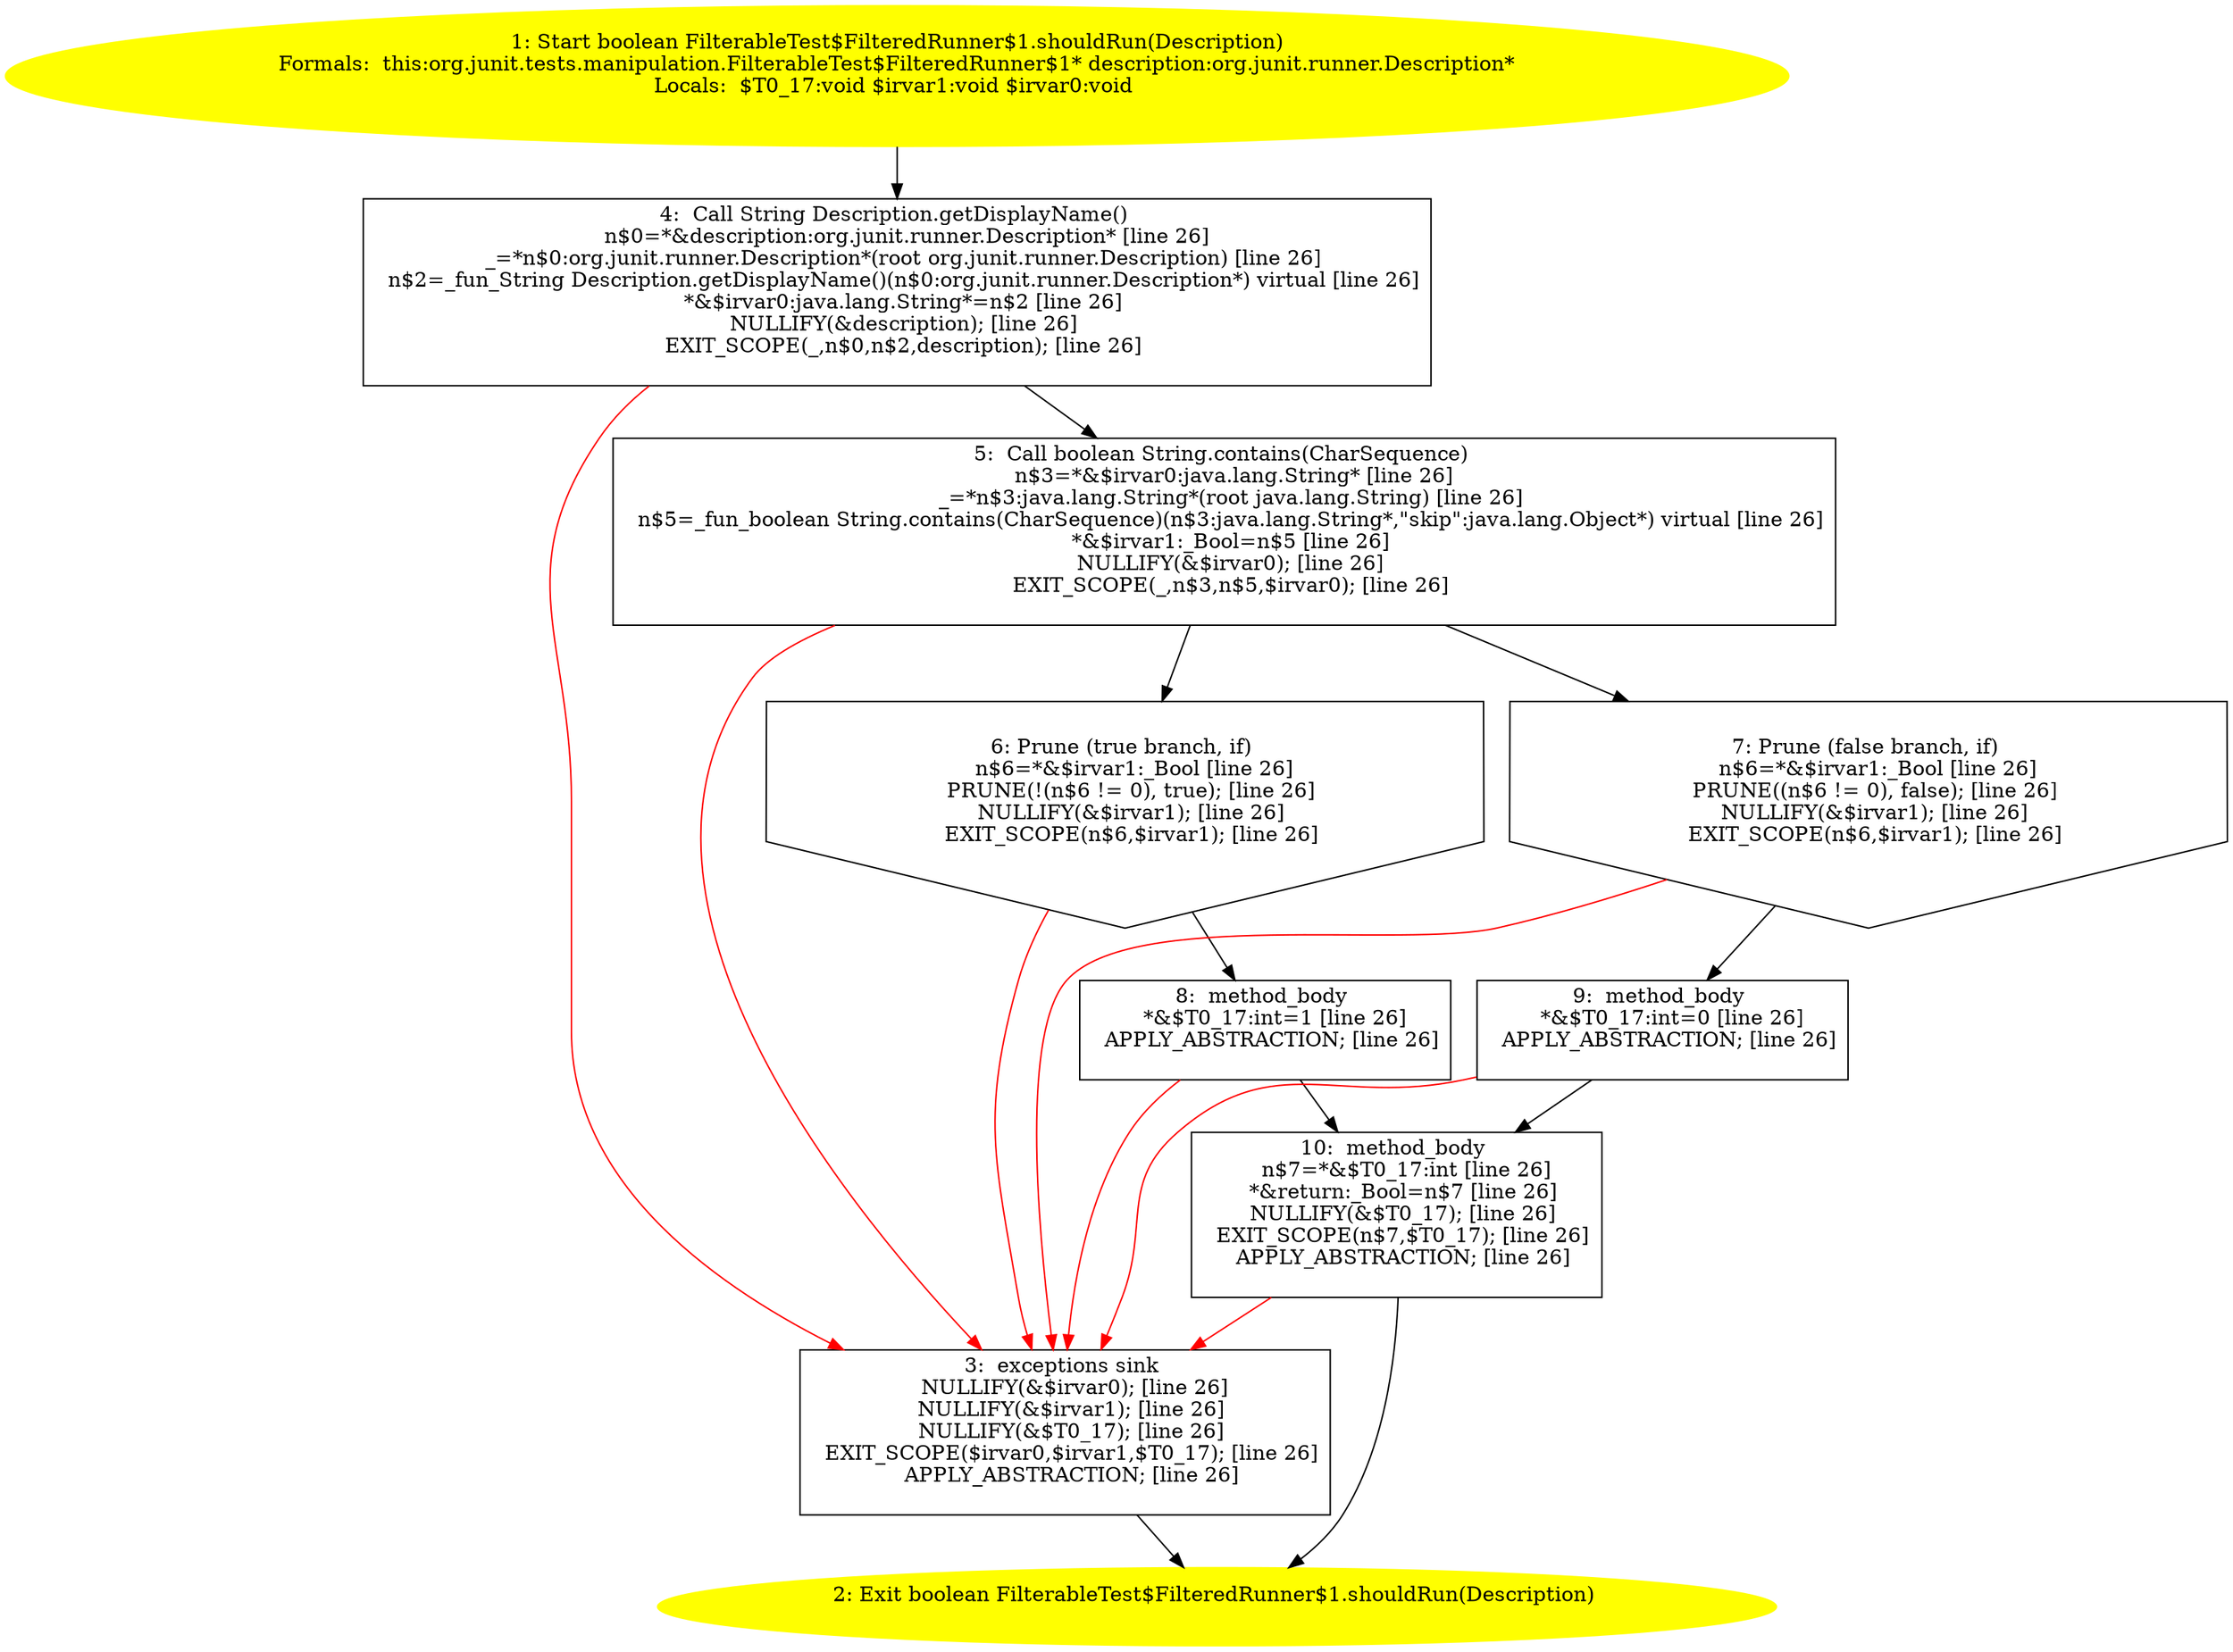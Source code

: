 /* @generated */
digraph cfg {
"org.junit.tests.manipulation.FilterableTest$FilteredRunner$1.shouldRun(org.junit.runner.Description).dfd50409d73d509c5ba07c0337455242_1" [label="1: Start boolean FilterableTest$FilteredRunner$1.shouldRun(Description)\nFormals:  this:org.junit.tests.manipulation.FilterableTest$FilteredRunner$1* description:org.junit.runner.Description*\nLocals:  $T0_17:void $irvar1:void $irvar0:void \n  " color=yellow style=filled]
	

	 "org.junit.tests.manipulation.FilterableTest$FilteredRunner$1.shouldRun(org.junit.runner.Description).dfd50409d73d509c5ba07c0337455242_1" -> "org.junit.tests.manipulation.FilterableTest$FilteredRunner$1.shouldRun(org.junit.runner.Description).dfd50409d73d509c5ba07c0337455242_4" ;
"org.junit.tests.manipulation.FilterableTest$FilteredRunner$1.shouldRun(org.junit.runner.Description).dfd50409d73d509c5ba07c0337455242_2" [label="2: Exit boolean FilterableTest$FilteredRunner$1.shouldRun(Description) \n  " color=yellow style=filled]
	

"org.junit.tests.manipulation.FilterableTest$FilteredRunner$1.shouldRun(org.junit.runner.Description).dfd50409d73d509c5ba07c0337455242_3" [label="3:  exceptions sink \n   NULLIFY(&$irvar0); [line 26]\n  NULLIFY(&$irvar1); [line 26]\n  NULLIFY(&$T0_17); [line 26]\n  EXIT_SCOPE($irvar0,$irvar1,$T0_17); [line 26]\n  APPLY_ABSTRACTION; [line 26]\n " shape="box"]
	

	 "org.junit.tests.manipulation.FilterableTest$FilteredRunner$1.shouldRun(org.junit.runner.Description).dfd50409d73d509c5ba07c0337455242_3" -> "org.junit.tests.manipulation.FilterableTest$FilteredRunner$1.shouldRun(org.junit.runner.Description).dfd50409d73d509c5ba07c0337455242_2" ;
"org.junit.tests.manipulation.FilterableTest$FilteredRunner$1.shouldRun(org.junit.runner.Description).dfd50409d73d509c5ba07c0337455242_4" [label="4:  Call String Description.getDisplayName() \n   n$0=*&description:org.junit.runner.Description* [line 26]\n  _=*n$0:org.junit.runner.Description*(root org.junit.runner.Description) [line 26]\n  n$2=_fun_String Description.getDisplayName()(n$0:org.junit.runner.Description*) virtual [line 26]\n  *&$irvar0:java.lang.String*=n$2 [line 26]\n  NULLIFY(&description); [line 26]\n  EXIT_SCOPE(_,n$0,n$2,description); [line 26]\n " shape="box"]
	

	 "org.junit.tests.manipulation.FilterableTest$FilteredRunner$1.shouldRun(org.junit.runner.Description).dfd50409d73d509c5ba07c0337455242_4" -> "org.junit.tests.manipulation.FilterableTest$FilteredRunner$1.shouldRun(org.junit.runner.Description).dfd50409d73d509c5ba07c0337455242_5" ;
	 "org.junit.tests.manipulation.FilterableTest$FilteredRunner$1.shouldRun(org.junit.runner.Description).dfd50409d73d509c5ba07c0337455242_4" -> "org.junit.tests.manipulation.FilterableTest$FilteredRunner$1.shouldRun(org.junit.runner.Description).dfd50409d73d509c5ba07c0337455242_3" [color="red" ];
"org.junit.tests.manipulation.FilterableTest$FilteredRunner$1.shouldRun(org.junit.runner.Description).dfd50409d73d509c5ba07c0337455242_5" [label="5:  Call boolean String.contains(CharSequence) \n   n$3=*&$irvar0:java.lang.String* [line 26]\n  _=*n$3:java.lang.String*(root java.lang.String) [line 26]\n  n$5=_fun_boolean String.contains(CharSequence)(n$3:java.lang.String*,\"skip\":java.lang.Object*) virtual [line 26]\n  *&$irvar1:_Bool=n$5 [line 26]\n  NULLIFY(&$irvar0); [line 26]\n  EXIT_SCOPE(_,n$3,n$5,$irvar0); [line 26]\n " shape="box"]
	

	 "org.junit.tests.manipulation.FilterableTest$FilteredRunner$1.shouldRun(org.junit.runner.Description).dfd50409d73d509c5ba07c0337455242_5" -> "org.junit.tests.manipulation.FilterableTest$FilteredRunner$1.shouldRun(org.junit.runner.Description).dfd50409d73d509c5ba07c0337455242_6" ;
	 "org.junit.tests.manipulation.FilterableTest$FilteredRunner$1.shouldRun(org.junit.runner.Description).dfd50409d73d509c5ba07c0337455242_5" -> "org.junit.tests.manipulation.FilterableTest$FilteredRunner$1.shouldRun(org.junit.runner.Description).dfd50409d73d509c5ba07c0337455242_7" ;
	 "org.junit.tests.manipulation.FilterableTest$FilteredRunner$1.shouldRun(org.junit.runner.Description).dfd50409d73d509c5ba07c0337455242_5" -> "org.junit.tests.manipulation.FilterableTest$FilteredRunner$1.shouldRun(org.junit.runner.Description).dfd50409d73d509c5ba07c0337455242_3" [color="red" ];
"org.junit.tests.manipulation.FilterableTest$FilteredRunner$1.shouldRun(org.junit.runner.Description).dfd50409d73d509c5ba07c0337455242_6" [label="6: Prune (true branch, if) \n   n$6=*&$irvar1:_Bool [line 26]\n  PRUNE(!(n$6 != 0), true); [line 26]\n  NULLIFY(&$irvar1); [line 26]\n  EXIT_SCOPE(n$6,$irvar1); [line 26]\n " shape="invhouse"]
	

	 "org.junit.tests.manipulation.FilterableTest$FilteredRunner$1.shouldRun(org.junit.runner.Description).dfd50409d73d509c5ba07c0337455242_6" -> "org.junit.tests.manipulation.FilterableTest$FilteredRunner$1.shouldRun(org.junit.runner.Description).dfd50409d73d509c5ba07c0337455242_8" ;
	 "org.junit.tests.manipulation.FilterableTest$FilteredRunner$1.shouldRun(org.junit.runner.Description).dfd50409d73d509c5ba07c0337455242_6" -> "org.junit.tests.manipulation.FilterableTest$FilteredRunner$1.shouldRun(org.junit.runner.Description).dfd50409d73d509c5ba07c0337455242_3" [color="red" ];
"org.junit.tests.manipulation.FilterableTest$FilteredRunner$1.shouldRun(org.junit.runner.Description).dfd50409d73d509c5ba07c0337455242_7" [label="7: Prune (false branch, if) \n   n$6=*&$irvar1:_Bool [line 26]\n  PRUNE((n$6 != 0), false); [line 26]\n  NULLIFY(&$irvar1); [line 26]\n  EXIT_SCOPE(n$6,$irvar1); [line 26]\n " shape="invhouse"]
	

	 "org.junit.tests.manipulation.FilterableTest$FilteredRunner$1.shouldRun(org.junit.runner.Description).dfd50409d73d509c5ba07c0337455242_7" -> "org.junit.tests.manipulation.FilterableTest$FilteredRunner$1.shouldRun(org.junit.runner.Description).dfd50409d73d509c5ba07c0337455242_9" ;
	 "org.junit.tests.manipulation.FilterableTest$FilteredRunner$1.shouldRun(org.junit.runner.Description).dfd50409d73d509c5ba07c0337455242_7" -> "org.junit.tests.manipulation.FilterableTest$FilteredRunner$1.shouldRun(org.junit.runner.Description).dfd50409d73d509c5ba07c0337455242_3" [color="red" ];
"org.junit.tests.manipulation.FilterableTest$FilteredRunner$1.shouldRun(org.junit.runner.Description).dfd50409d73d509c5ba07c0337455242_8" [label="8:  method_body \n   *&$T0_17:int=1 [line 26]\n  APPLY_ABSTRACTION; [line 26]\n " shape="box"]
	

	 "org.junit.tests.manipulation.FilterableTest$FilteredRunner$1.shouldRun(org.junit.runner.Description).dfd50409d73d509c5ba07c0337455242_8" -> "org.junit.tests.manipulation.FilterableTest$FilteredRunner$1.shouldRun(org.junit.runner.Description).dfd50409d73d509c5ba07c0337455242_10" ;
	 "org.junit.tests.manipulation.FilterableTest$FilteredRunner$1.shouldRun(org.junit.runner.Description).dfd50409d73d509c5ba07c0337455242_8" -> "org.junit.tests.manipulation.FilterableTest$FilteredRunner$1.shouldRun(org.junit.runner.Description).dfd50409d73d509c5ba07c0337455242_3" [color="red" ];
"org.junit.tests.manipulation.FilterableTest$FilteredRunner$1.shouldRun(org.junit.runner.Description).dfd50409d73d509c5ba07c0337455242_9" [label="9:  method_body \n   *&$T0_17:int=0 [line 26]\n  APPLY_ABSTRACTION; [line 26]\n " shape="box"]
	

	 "org.junit.tests.manipulation.FilterableTest$FilteredRunner$1.shouldRun(org.junit.runner.Description).dfd50409d73d509c5ba07c0337455242_9" -> "org.junit.tests.manipulation.FilterableTest$FilteredRunner$1.shouldRun(org.junit.runner.Description).dfd50409d73d509c5ba07c0337455242_10" ;
	 "org.junit.tests.manipulation.FilterableTest$FilteredRunner$1.shouldRun(org.junit.runner.Description).dfd50409d73d509c5ba07c0337455242_9" -> "org.junit.tests.manipulation.FilterableTest$FilteredRunner$1.shouldRun(org.junit.runner.Description).dfd50409d73d509c5ba07c0337455242_3" [color="red" ];
"org.junit.tests.manipulation.FilterableTest$FilteredRunner$1.shouldRun(org.junit.runner.Description).dfd50409d73d509c5ba07c0337455242_10" [label="10:  method_body \n   n$7=*&$T0_17:int [line 26]\n  *&return:_Bool=n$7 [line 26]\n  NULLIFY(&$T0_17); [line 26]\n  EXIT_SCOPE(n$7,$T0_17); [line 26]\n  APPLY_ABSTRACTION; [line 26]\n " shape="box"]
	

	 "org.junit.tests.manipulation.FilterableTest$FilteredRunner$1.shouldRun(org.junit.runner.Description).dfd50409d73d509c5ba07c0337455242_10" -> "org.junit.tests.manipulation.FilterableTest$FilteredRunner$1.shouldRun(org.junit.runner.Description).dfd50409d73d509c5ba07c0337455242_2" ;
	 "org.junit.tests.manipulation.FilterableTest$FilteredRunner$1.shouldRun(org.junit.runner.Description).dfd50409d73d509c5ba07c0337455242_10" -> "org.junit.tests.manipulation.FilterableTest$FilteredRunner$1.shouldRun(org.junit.runner.Description).dfd50409d73d509c5ba07c0337455242_3" [color="red" ];
}
